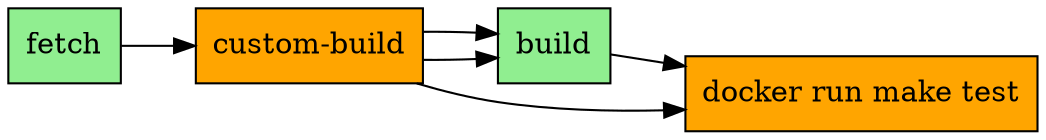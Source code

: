 digraph pipeline {
  node [shape="box"]
  rankdir=LR
  n3 [label="fetch",fillcolor="#90ee90",style="filled"]
  n2 [label="custom-build",fillcolor="#ffa500",style="filled"]
  n3 -> n2
  n4 [label="build",fillcolor="#90ee90",style="filled"]
  n2 -> n4
  n2 -> n4
  n1 [label="docker run make test",fillcolor="#ffa500",style="filled"]
  n4 -> n1
  n2 -> n1
  }
